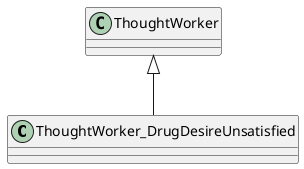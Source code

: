 @startuml
class ThoughtWorker_DrugDesireUnsatisfied {
}
ThoughtWorker <|-- ThoughtWorker_DrugDesireUnsatisfied
@enduml
